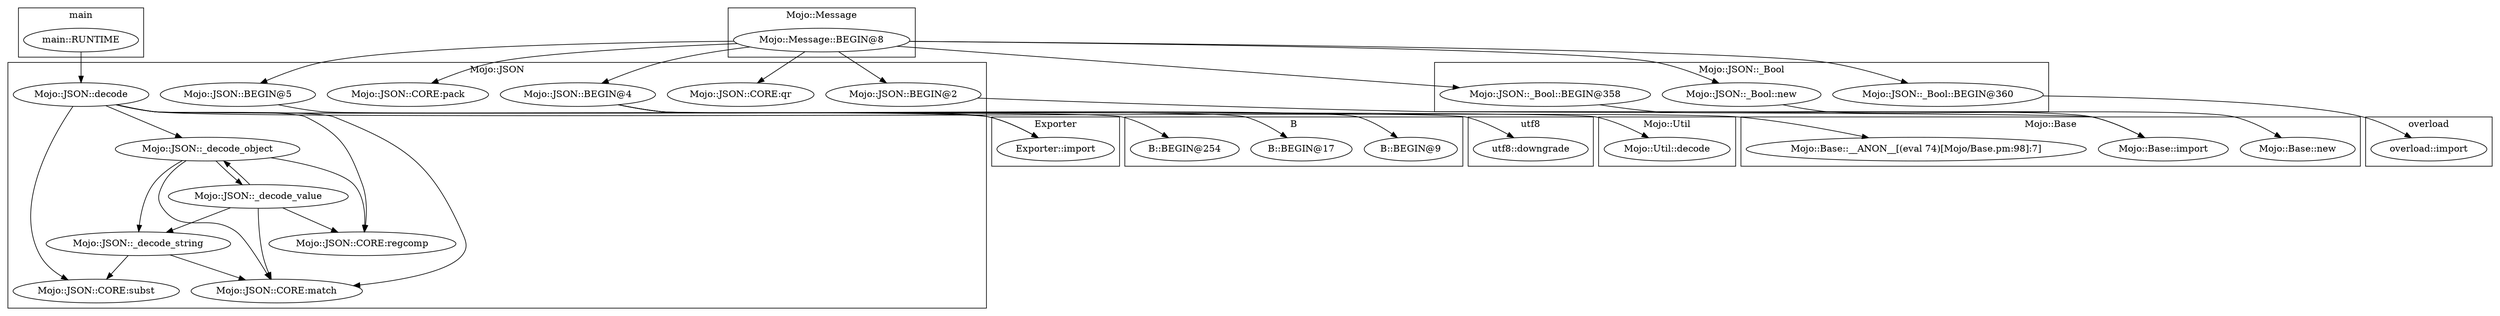 digraph {
graph [overlap=false]
subgraph cluster_Mojo_JSON {
	label="Mojo::JSON";
	"Mojo::JSON::CORE:subst";
	"Mojo::JSON::CORE:regcomp";
	"Mojo::JSON::_decode_object";
	"Mojo::JSON::_decode_string";
	"Mojo::JSON::CORE:pack";
	"Mojo::JSON::BEGIN@5";
	"Mojo::JSON::BEGIN@4";
	"Mojo::JSON::CORE:qr";
	"Mojo::JSON::_decode_value";
	"Mojo::JSON::decode";
	"Mojo::JSON::CORE:match";
	"Mojo::JSON::BEGIN@2";
}
subgraph cluster_Mojo_Message {
	label="Mojo::Message";
	"Mojo::Message::BEGIN@8";
}
subgraph cluster_Exporter {
	label="Exporter";
	"Exporter::import";
}
subgraph cluster_utf8 {
	label="utf8";
	"utf8::downgrade";
}
subgraph cluster_Mojo_JSON__Bool {
	label="Mojo::JSON::_Bool";
	"Mojo::JSON::_Bool::new";
	"Mojo::JSON::_Bool::BEGIN@360";
	"Mojo::JSON::_Bool::BEGIN@358";
}
subgraph cluster_overload {
	label="overload";
	"overload::import";
}
subgraph cluster_Mojo_Base {
	label="Mojo::Base";
	"Mojo::Base::__ANON__[(eval 74)[Mojo/Base.pm:98]:7]";
	"Mojo::Base::new";
	"Mojo::Base::import";
}
subgraph cluster_B {
	label="B";
	"B::BEGIN@9";
	"B::BEGIN@17";
	"B::BEGIN@254";
}
subgraph cluster_main {
	label="main";
	"main::RUNTIME";
}
subgraph cluster_Mojo_Util {
	label="Mojo::Util";
	"Mojo::Util::decode";
}
"Mojo::JSON::BEGIN@4" -> "B::BEGIN@17";
"Mojo::JSON::decode" -> "utf8::downgrade";
"Mojo::Message::BEGIN@8" -> "Mojo::JSON::CORE:pack";
"Mojo::JSON::BEGIN@5" -> "Exporter::import";
"Mojo::JSON::BEGIN@4" -> "Exporter::import";
"Mojo::Message::BEGIN@8" -> "Mojo::JSON::_Bool::BEGIN@358";
"Mojo::JSON::BEGIN@4" -> "B::BEGIN@254";
"Mojo::Message::BEGIN@8" -> "Mojo::JSON::_Bool::new";
"Mojo::Message::BEGIN@8" -> "Mojo::JSON::BEGIN@5";
"Mojo::JSON::decode" -> "Mojo::Util::decode";
"Mojo::JSON::decode" -> "Mojo::JSON::CORE:subst";
"Mojo::JSON::_decode_string" -> "Mojo::JSON::CORE:subst";
"Mojo::Message::BEGIN@8" -> "Mojo::JSON::CORE:qr";
"Mojo::Message::BEGIN@8" -> "Mojo::JSON::BEGIN@4";
"Mojo::JSON::_Bool::BEGIN@358" -> "Mojo::Base::import";
"Mojo::JSON::BEGIN@2" -> "Mojo::Base::import";
"Mojo::JSON::_decode_value" -> "Mojo::JSON::_decode_string";
"Mojo::JSON::_decode_object" -> "Mojo::JSON::_decode_string";
"main::RUNTIME" -> "Mojo::JSON::decode";
"Mojo::JSON::_Bool::BEGIN@360" -> "overload::import";
"Mojo::JSON::_decode_object" -> "Mojo::JSON::_decode_value";
"Mojo::JSON::_decode_value" -> "Mojo::JSON::CORE:match";
"Mojo::JSON::decode" -> "Mojo::JSON::CORE:match";
"Mojo::JSON::_decode_string" -> "Mojo::JSON::CORE:match";
"Mojo::JSON::_decode_object" -> "Mojo::JSON::CORE:match";
"Mojo::Message::BEGIN@8" -> "Mojo::JSON::_Bool::BEGIN@360";
"Mojo::JSON::_Bool::new" -> "Mojo::Base::new";
"Mojo::JSON::decode" -> "Mojo::Base::__ANON__[(eval 74)[Mojo/Base.pm:98]:7]";
"Mojo::Message::BEGIN@8" -> "Mojo::JSON::BEGIN@2";
"Mojo::JSON::_decode_value" -> "Mojo::JSON::CORE:regcomp";
"Mojo::JSON::decode" -> "Mojo::JSON::CORE:regcomp";
"Mojo::JSON::_decode_object" -> "Mojo::JSON::CORE:regcomp";
"Mojo::JSON::BEGIN@4" -> "B::BEGIN@9";
"Mojo::JSON::_decode_value" -> "Mojo::JSON::_decode_object";
"Mojo::JSON::decode" -> "Mojo::JSON::_decode_object";
}
